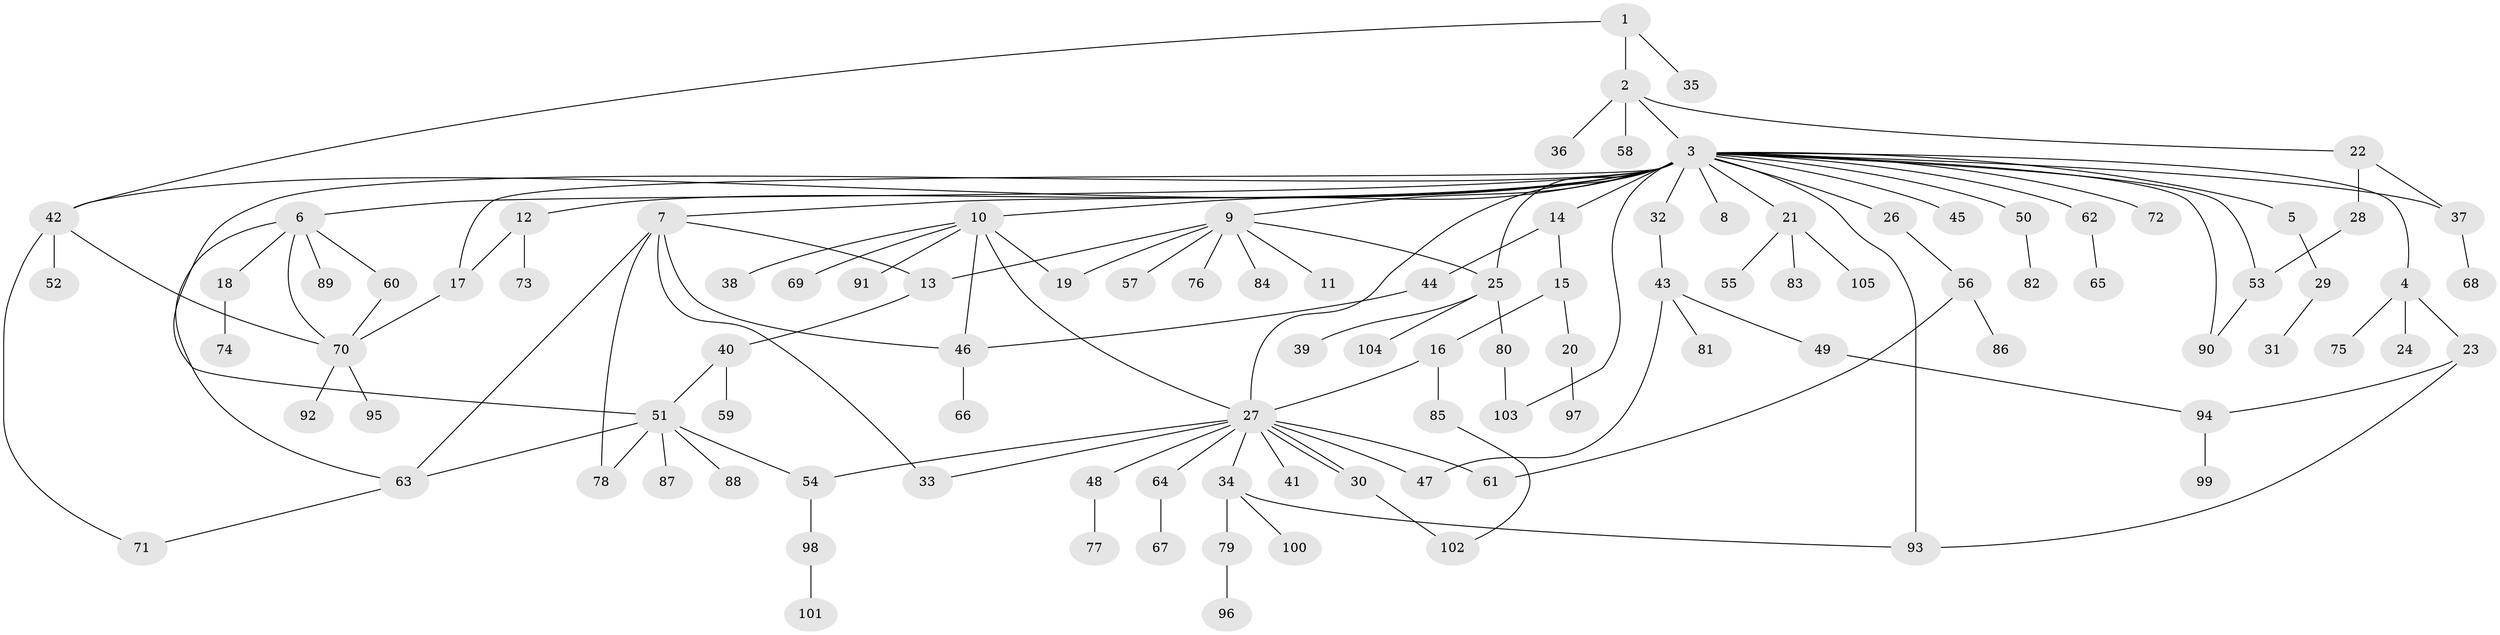 // coarse degree distribution, {6: 0.0379746835443038, 27: 0.012658227848101266, 4: 0.06329113924050633, 2: 0.21518987341772153, 5: 0.012658227848101266, 1: 0.45569620253164556, 7: 0.012658227848101266, 3: 0.1518987341772152, 13: 0.012658227848101266, 9: 0.02531645569620253}
// Generated by graph-tools (version 1.1) at 2025/41/03/06/25 10:41:46]
// undirected, 105 vertices, 134 edges
graph export_dot {
graph [start="1"]
  node [color=gray90,style=filled];
  1;
  2;
  3;
  4;
  5;
  6;
  7;
  8;
  9;
  10;
  11;
  12;
  13;
  14;
  15;
  16;
  17;
  18;
  19;
  20;
  21;
  22;
  23;
  24;
  25;
  26;
  27;
  28;
  29;
  30;
  31;
  32;
  33;
  34;
  35;
  36;
  37;
  38;
  39;
  40;
  41;
  42;
  43;
  44;
  45;
  46;
  47;
  48;
  49;
  50;
  51;
  52;
  53;
  54;
  55;
  56;
  57;
  58;
  59;
  60;
  61;
  62;
  63;
  64;
  65;
  66;
  67;
  68;
  69;
  70;
  71;
  72;
  73;
  74;
  75;
  76;
  77;
  78;
  79;
  80;
  81;
  82;
  83;
  84;
  85;
  86;
  87;
  88;
  89;
  90;
  91;
  92;
  93;
  94;
  95;
  96;
  97;
  98;
  99;
  100;
  101;
  102;
  103;
  104;
  105;
  1 -- 2;
  1 -- 35;
  1 -- 42;
  2 -- 3;
  2 -- 22;
  2 -- 36;
  2 -- 58;
  3 -- 4;
  3 -- 5;
  3 -- 6;
  3 -- 7;
  3 -- 8;
  3 -- 9;
  3 -- 10;
  3 -- 12;
  3 -- 14;
  3 -- 17;
  3 -- 21;
  3 -- 25;
  3 -- 26;
  3 -- 27;
  3 -- 32;
  3 -- 37;
  3 -- 42;
  3 -- 45;
  3 -- 50;
  3 -- 51;
  3 -- 53;
  3 -- 62;
  3 -- 72;
  3 -- 90;
  3 -- 93;
  3 -- 103;
  4 -- 23;
  4 -- 24;
  4 -- 75;
  5 -- 29;
  6 -- 18;
  6 -- 60;
  6 -- 63;
  6 -- 70;
  6 -- 89;
  7 -- 13;
  7 -- 33;
  7 -- 46;
  7 -- 63;
  7 -- 78;
  9 -- 11;
  9 -- 13;
  9 -- 19;
  9 -- 25;
  9 -- 57;
  9 -- 76;
  9 -- 84;
  10 -- 19;
  10 -- 27;
  10 -- 38;
  10 -- 46;
  10 -- 69;
  10 -- 91;
  12 -- 17;
  12 -- 73;
  13 -- 40;
  14 -- 15;
  14 -- 44;
  15 -- 16;
  15 -- 20;
  16 -- 27;
  16 -- 85;
  17 -- 70;
  18 -- 74;
  20 -- 97;
  21 -- 55;
  21 -- 83;
  21 -- 105;
  22 -- 28;
  22 -- 37;
  23 -- 93;
  23 -- 94;
  25 -- 39;
  25 -- 80;
  25 -- 104;
  26 -- 56;
  27 -- 30;
  27 -- 30;
  27 -- 33;
  27 -- 34;
  27 -- 41;
  27 -- 47;
  27 -- 48;
  27 -- 54;
  27 -- 61;
  27 -- 64;
  28 -- 53;
  29 -- 31;
  30 -- 102;
  32 -- 43;
  34 -- 79;
  34 -- 93;
  34 -- 100;
  37 -- 68;
  40 -- 51;
  40 -- 59;
  42 -- 52;
  42 -- 70;
  42 -- 71;
  43 -- 47;
  43 -- 49;
  43 -- 81;
  44 -- 46;
  46 -- 66;
  48 -- 77;
  49 -- 94;
  50 -- 82;
  51 -- 54;
  51 -- 63;
  51 -- 78;
  51 -- 87;
  51 -- 88;
  53 -- 90;
  54 -- 98;
  56 -- 61;
  56 -- 86;
  60 -- 70;
  62 -- 65;
  63 -- 71;
  64 -- 67;
  70 -- 92;
  70 -- 95;
  79 -- 96;
  80 -- 103;
  85 -- 102;
  94 -- 99;
  98 -- 101;
}
